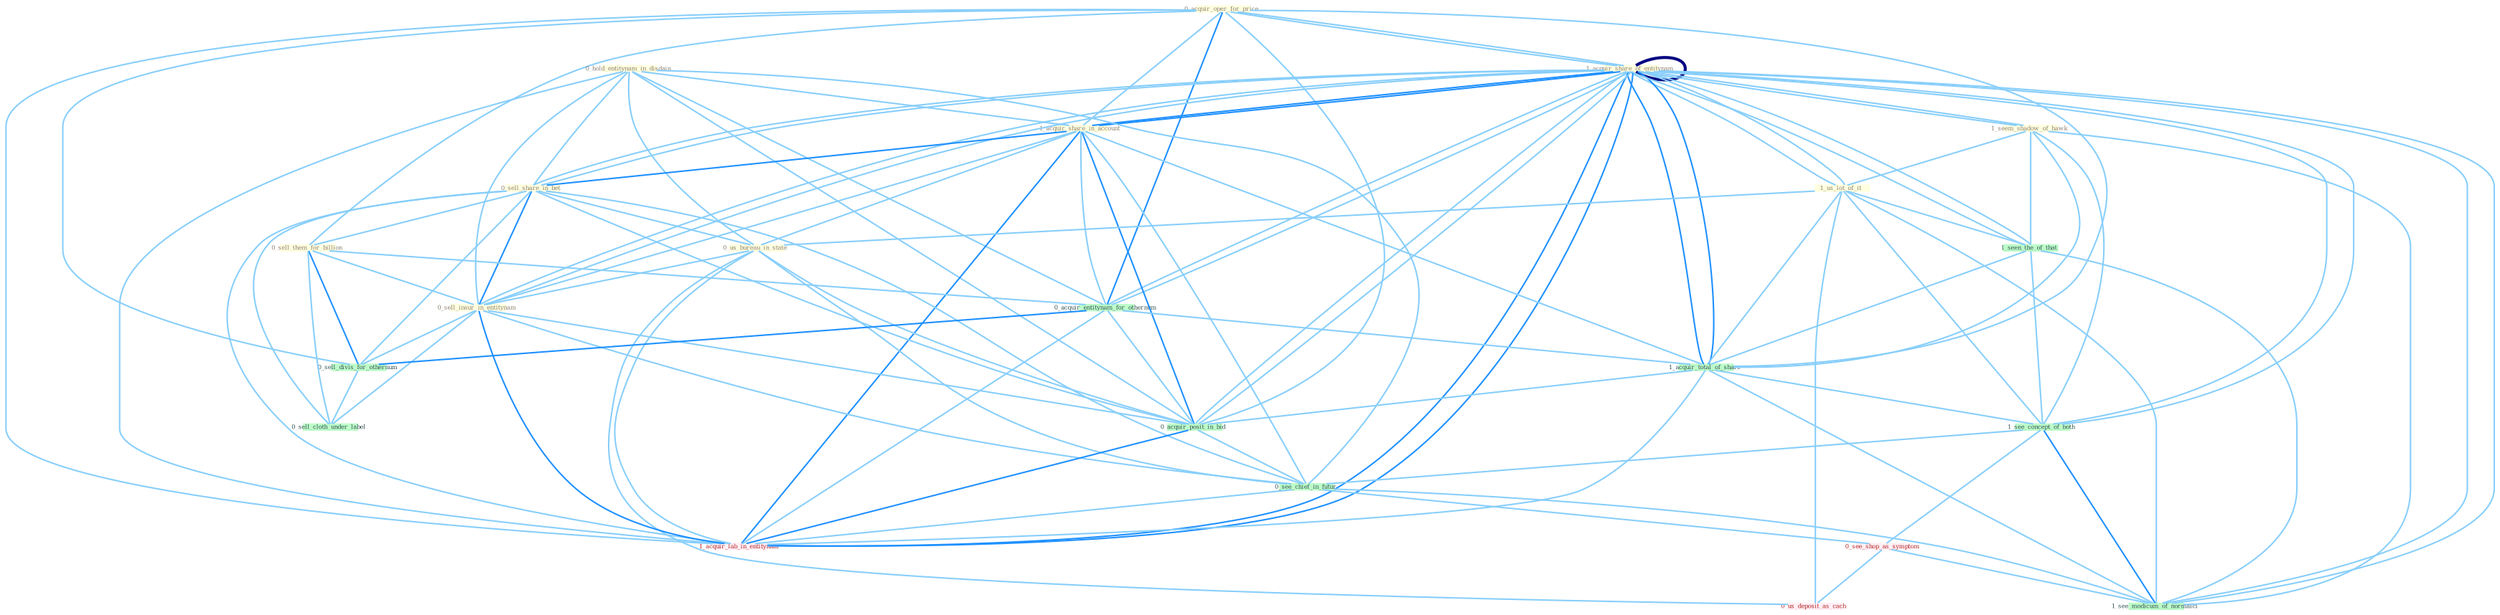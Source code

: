 Graph G{ 
    node
    [shape=polygon,style=filled,width=.5,height=.06,color="#BDFCC9",fixedsize=true,fontsize=4,
    fontcolor="#2f4f4f"];
    {node
    [color="#ffffe0", fontcolor="#8b7d6b"] "0_acquir_oper_for_price " "1_acquir_share_of_entitynam " "0_hold_entitynam_in_disdain " "1_acquir_share_of_entitynam " "1_acquir_share_in_account " "0_sell_share_in_bet " "1_seem_shadow_of_hawk " "1_us_lot_of_it " "0_us_bureau_in_state " "0_sell_them_for_billion " "0_sell_insur_in_entitynam "}
{node [color="#fff0f5", fontcolor="#b22222"] "0_see_shop_as_symptom " "1_acquir_lab_in_entitynam " "0_us_deposit_as_cach "}
edge [color="#B0E2FF"];

	"0_acquir_oper_for_price " -- "1_acquir_share_of_entitynam " [w="1", color="#87cefa" ];
	"0_acquir_oper_for_price " -- "1_acquir_share_of_entitynam " [w="1", color="#87cefa" ];
	"0_acquir_oper_for_price " -- "1_acquir_share_in_account " [w="1", color="#87cefa" ];
	"0_acquir_oper_for_price " -- "0_sell_them_for_billion " [w="1", color="#87cefa" ];
	"0_acquir_oper_for_price " -- "0_acquir_entitynam_for_othernum " [w="2", color="#1e90ff" , len=0.8];
	"0_acquir_oper_for_price " -- "0_sell_divis_for_othernum " [w="1", color="#87cefa" ];
	"0_acquir_oper_for_price " -- "1_acquir_total_of_share " [w="1", color="#87cefa" ];
	"0_acquir_oper_for_price " -- "0_acquir_posit_in_bid " [w="1", color="#87cefa" ];
	"0_acquir_oper_for_price " -- "1_acquir_lab_in_entitynam " [w="1", color="#87cefa" ];
	"1_acquir_share_of_entitynam " -- "1_acquir_share_of_entitynam " [w="4", style=bold, color="#000080", len=0.4];
	"1_acquir_share_of_entitynam " -- "1_acquir_share_in_account " [w="2", color="#1e90ff" , len=0.8];
	"1_acquir_share_of_entitynam " -- "0_sell_share_in_bet " [w="1", color="#87cefa" ];
	"1_acquir_share_of_entitynam " -- "1_seem_shadow_of_hawk " [w="1", color="#87cefa" ];
	"1_acquir_share_of_entitynam " -- "1_us_lot_of_it " [w="1", color="#87cefa" ];
	"1_acquir_share_of_entitynam " -- "0_sell_insur_in_entitynam " [w="1", color="#87cefa" ];
	"1_acquir_share_of_entitynam " -- "0_acquir_entitynam_for_othernum " [w="1", color="#87cefa" ];
	"1_acquir_share_of_entitynam " -- "1_seen_the_of_that " [w="1", color="#87cefa" ];
	"1_acquir_share_of_entitynam " -- "1_acquir_total_of_share " [w="2", color="#1e90ff" , len=0.8];
	"1_acquir_share_of_entitynam " -- "0_acquir_posit_in_bid " [w="1", color="#87cefa" ];
	"1_acquir_share_of_entitynam " -- "1_see_concept_of_both " [w="1", color="#87cefa" ];
	"1_acquir_share_of_entitynam " -- "1_acquir_lab_in_entitynam " [w="2", color="#1e90ff" , len=0.8];
	"1_acquir_share_of_entitynam " -- "1_see_modicum_of_normalci " [w="1", color="#87cefa" ];
	"0_hold_entitynam_in_disdain " -- "1_acquir_share_in_account " [w="1", color="#87cefa" ];
	"0_hold_entitynam_in_disdain " -- "0_sell_share_in_bet " [w="1", color="#87cefa" ];
	"0_hold_entitynam_in_disdain " -- "0_us_bureau_in_state " [w="1", color="#87cefa" ];
	"0_hold_entitynam_in_disdain " -- "0_sell_insur_in_entitynam " [w="1", color="#87cefa" ];
	"0_hold_entitynam_in_disdain " -- "0_acquir_entitynam_for_othernum " [w="1", color="#87cefa" ];
	"0_hold_entitynam_in_disdain " -- "0_acquir_posit_in_bid " [w="1", color="#87cefa" ];
	"0_hold_entitynam_in_disdain " -- "0_see_chief_in_futur " [w="1", color="#87cefa" ];
	"0_hold_entitynam_in_disdain " -- "1_acquir_lab_in_entitynam " [w="1", color="#87cefa" ];
	"1_acquir_share_of_entitynam " -- "1_acquir_share_in_account " [w="2", color="#1e90ff" , len=0.8];
	"1_acquir_share_of_entitynam " -- "0_sell_share_in_bet " [w="1", color="#87cefa" ];
	"1_acquir_share_of_entitynam " -- "1_seem_shadow_of_hawk " [w="1", color="#87cefa" ];
	"1_acquir_share_of_entitynam " -- "1_us_lot_of_it " [w="1", color="#87cefa" ];
	"1_acquir_share_of_entitynam " -- "0_sell_insur_in_entitynam " [w="1", color="#87cefa" ];
	"1_acquir_share_of_entitynam " -- "0_acquir_entitynam_for_othernum " [w="1", color="#87cefa" ];
	"1_acquir_share_of_entitynam " -- "1_seen_the_of_that " [w="1", color="#87cefa" ];
	"1_acquir_share_of_entitynam " -- "1_acquir_total_of_share " [w="2", color="#1e90ff" , len=0.8];
	"1_acquir_share_of_entitynam " -- "0_acquir_posit_in_bid " [w="1", color="#87cefa" ];
	"1_acquir_share_of_entitynam " -- "1_see_concept_of_both " [w="1", color="#87cefa" ];
	"1_acquir_share_of_entitynam " -- "1_acquir_lab_in_entitynam " [w="2", color="#1e90ff" , len=0.8];
	"1_acquir_share_of_entitynam " -- "1_see_modicum_of_normalci " [w="1", color="#87cefa" ];
	"1_acquir_share_in_account " -- "0_sell_share_in_bet " [w="2", color="#1e90ff" , len=0.8];
	"1_acquir_share_in_account " -- "0_us_bureau_in_state " [w="1", color="#87cefa" ];
	"1_acquir_share_in_account " -- "0_sell_insur_in_entitynam " [w="1", color="#87cefa" ];
	"1_acquir_share_in_account " -- "0_acquir_entitynam_for_othernum " [w="1", color="#87cefa" ];
	"1_acquir_share_in_account " -- "1_acquir_total_of_share " [w="1", color="#87cefa" ];
	"1_acquir_share_in_account " -- "0_acquir_posit_in_bid " [w="2", color="#1e90ff" , len=0.8];
	"1_acquir_share_in_account " -- "0_see_chief_in_futur " [w="1", color="#87cefa" ];
	"1_acquir_share_in_account " -- "1_acquir_lab_in_entitynam " [w="2", color="#1e90ff" , len=0.8];
	"0_sell_share_in_bet " -- "0_us_bureau_in_state " [w="1", color="#87cefa" ];
	"0_sell_share_in_bet " -- "0_sell_them_for_billion " [w="1", color="#87cefa" ];
	"0_sell_share_in_bet " -- "0_sell_insur_in_entitynam " [w="2", color="#1e90ff" , len=0.8];
	"0_sell_share_in_bet " -- "0_sell_divis_for_othernum " [w="1", color="#87cefa" ];
	"0_sell_share_in_bet " -- "0_sell_cloth_under_label " [w="1", color="#87cefa" ];
	"0_sell_share_in_bet " -- "0_acquir_posit_in_bid " [w="1", color="#87cefa" ];
	"0_sell_share_in_bet " -- "0_see_chief_in_futur " [w="1", color="#87cefa" ];
	"0_sell_share_in_bet " -- "1_acquir_lab_in_entitynam " [w="1", color="#87cefa" ];
	"1_seem_shadow_of_hawk " -- "1_us_lot_of_it " [w="1", color="#87cefa" ];
	"1_seem_shadow_of_hawk " -- "1_seen_the_of_that " [w="1", color="#87cefa" ];
	"1_seem_shadow_of_hawk " -- "1_acquir_total_of_share " [w="1", color="#87cefa" ];
	"1_seem_shadow_of_hawk " -- "1_see_concept_of_both " [w="1", color="#87cefa" ];
	"1_seem_shadow_of_hawk " -- "1_see_modicum_of_normalci " [w="1", color="#87cefa" ];
	"1_us_lot_of_it " -- "0_us_bureau_in_state " [w="1", color="#87cefa" ];
	"1_us_lot_of_it " -- "1_seen_the_of_that " [w="1", color="#87cefa" ];
	"1_us_lot_of_it " -- "1_acquir_total_of_share " [w="1", color="#87cefa" ];
	"1_us_lot_of_it " -- "1_see_concept_of_both " [w="1", color="#87cefa" ];
	"1_us_lot_of_it " -- "0_us_deposit_as_cach " [w="1", color="#87cefa" ];
	"1_us_lot_of_it " -- "1_see_modicum_of_normalci " [w="1", color="#87cefa" ];
	"0_us_bureau_in_state " -- "0_sell_insur_in_entitynam " [w="1", color="#87cefa" ];
	"0_us_bureau_in_state " -- "0_acquir_posit_in_bid " [w="1", color="#87cefa" ];
	"0_us_bureau_in_state " -- "0_see_chief_in_futur " [w="1", color="#87cefa" ];
	"0_us_bureau_in_state " -- "1_acquir_lab_in_entitynam " [w="1", color="#87cefa" ];
	"0_us_bureau_in_state " -- "0_us_deposit_as_cach " [w="1", color="#87cefa" ];
	"0_sell_them_for_billion " -- "0_sell_insur_in_entitynam " [w="1", color="#87cefa" ];
	"0_sell_them_for_billion " -- "0_acquir_entitynam_for_othernum " [w="1", color="#87cefa" ];
	"0_sell_them_for_billion " -- "0_sell_divis_for_othernum " [w="2", color="#1e90ff" , len=0.8];
	"0_sell_them_for_billion " -- "0_sell_cloth_under_label " [w="1", color="#87cefa" ];
	"0_sell_insur_in_entitynam " -- "0_sell_divis_for_othernum " [w="1", color="#87cefa" ];
	"0_sell_insur_in_entitynam " -- "0_sell_cloth_under_label " [w="1", color="#87cefa" ];
	"0_sell_insur_in_entitynam " -- "0_acquir_posit_in_bid " [w="1", color="#87cefa" ];
	"0_sell_insur_in_entitynam " -- "0_see_chief_in_futur " [w="1", color="#87cefa" ];
	"0_sell_insur_in_entitynam " -- "1_acquir_lab_in_entitynam " [w="2", color="#1e90ff" , len=0.8];
	"0_acquir_entitynam_for_othernum " -- "0_sell_divis_for_othernum " [w="2", color="#1e90ff" , len=0.8];
	"0_acquir_entitynam_for_othernum " -- "1_acquir_total_of_share " [w="1", color="#87cefa" ];
	"0_acquir_entitynam_for_othernum " -- "0_acquir_posit_in_bid " [w="1", color="#87cefa" ];
	"0_acquir_entitynam_for_othernum " -- "1_acquir_lab_in_entitynam " [w="1", color="#87cefa" ];
	"1_seen_the_of_that " -- "1_acquir_total_of_share " [w="1", color="#87cefa" ];
	"1_seen_the_of_that " -- "1_see_concept_of_both " [w="1", color="#87cefa" ];
	"1_seen_the_of_that " -- "1_see_modicum_of_normalci " [w="1", color="#87cefa" ];
	"0_sell_divis_for_othernum " -- "0_sell_cloth_under_label " [w="1", color="#87cefa" ];
	"1_acquir_total_of_share " -- "0_acquir_posit_in_bid " [w="1", color="#87cefa" ];
	"1_acquir_total_of_share " -- "1_see_concept_of_both " [w="1", color="#87cefa" ];
	"1_acquir_total_of_share " -- "1_acquir_lab_in_entitynam " [w="1", color="#87cefa" ];
	"1_acquir_total_of_share " -- "1_see_modicum_of_normalci " [w="1", color="#87cefa" ];
	"0_acquir_posit_in_bid " -- "0_see_chief_in_futur " [w="1", color="#87cefa" ];
	"0_acquir_posit_in_bid " -- "1_acquir_lab_in_entitynam " [w="2", color="#1e90ff" , len=0.8];
	"1_see_concept_of_both " -- "0_see_chief_in_futur " [w="1", color="#87cefa" ];
	"1_see_concept_of_both " -- "0_see_shop_as_symptom " [w="1", color="#87cefa" ];
	"1_see_concept_of_both " -- "1_see_modicum_of_normalci " [w="2", color="#1e90ff" , len=0.8];
	"0_see_chief_in_futur " -- "0_see_shop_as_symptom " [w="1", color="#87cefa" ];
	"0_see_chief_in_futur " -- "1_acquir_lab_in_entitynam " [w="1", color="#87cefa" ];
	"0_see_chief_in_futur " -- "1_see_modicum_of_normalci " [w="1", color="#87cefa" ];
	"0_see_shop_as_symptom " -- "0_us_deposit_as_cach " [w="1", color="#87cefa" ];
	"0_see_shop_as_symptom " -- "1_see_modicum_of_normalci " [w="1", color="#87cefa" ];
}